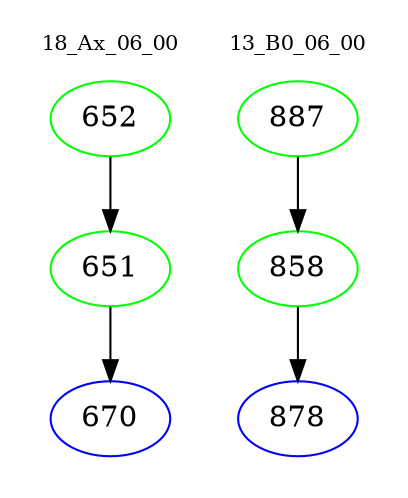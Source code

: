 digraph{
subgraph cluster_0 {
color = white
label = "18_Ax_06_00";
fontsize=10;
T0_652 [label="652", color="green"]
T0_652 -> T0_651 [color="black"]
T0_651 [label="651", color="green"]
T0_651 -> T0_670 [color="black"]
T0_670 [label="670", color="blue"]
}
subgraph cluster_1 {
color = white
label = "13_B0_06_00";
fontsize=10;
T1_887 [label="887", color="green"]
T1_887 -> T1_858 [color="black"]
T1_858 [label="858", color="green"]
T1_858 -> T1_878 [color="black"]
T1_878 [label="878", color="blue"]
}
}
